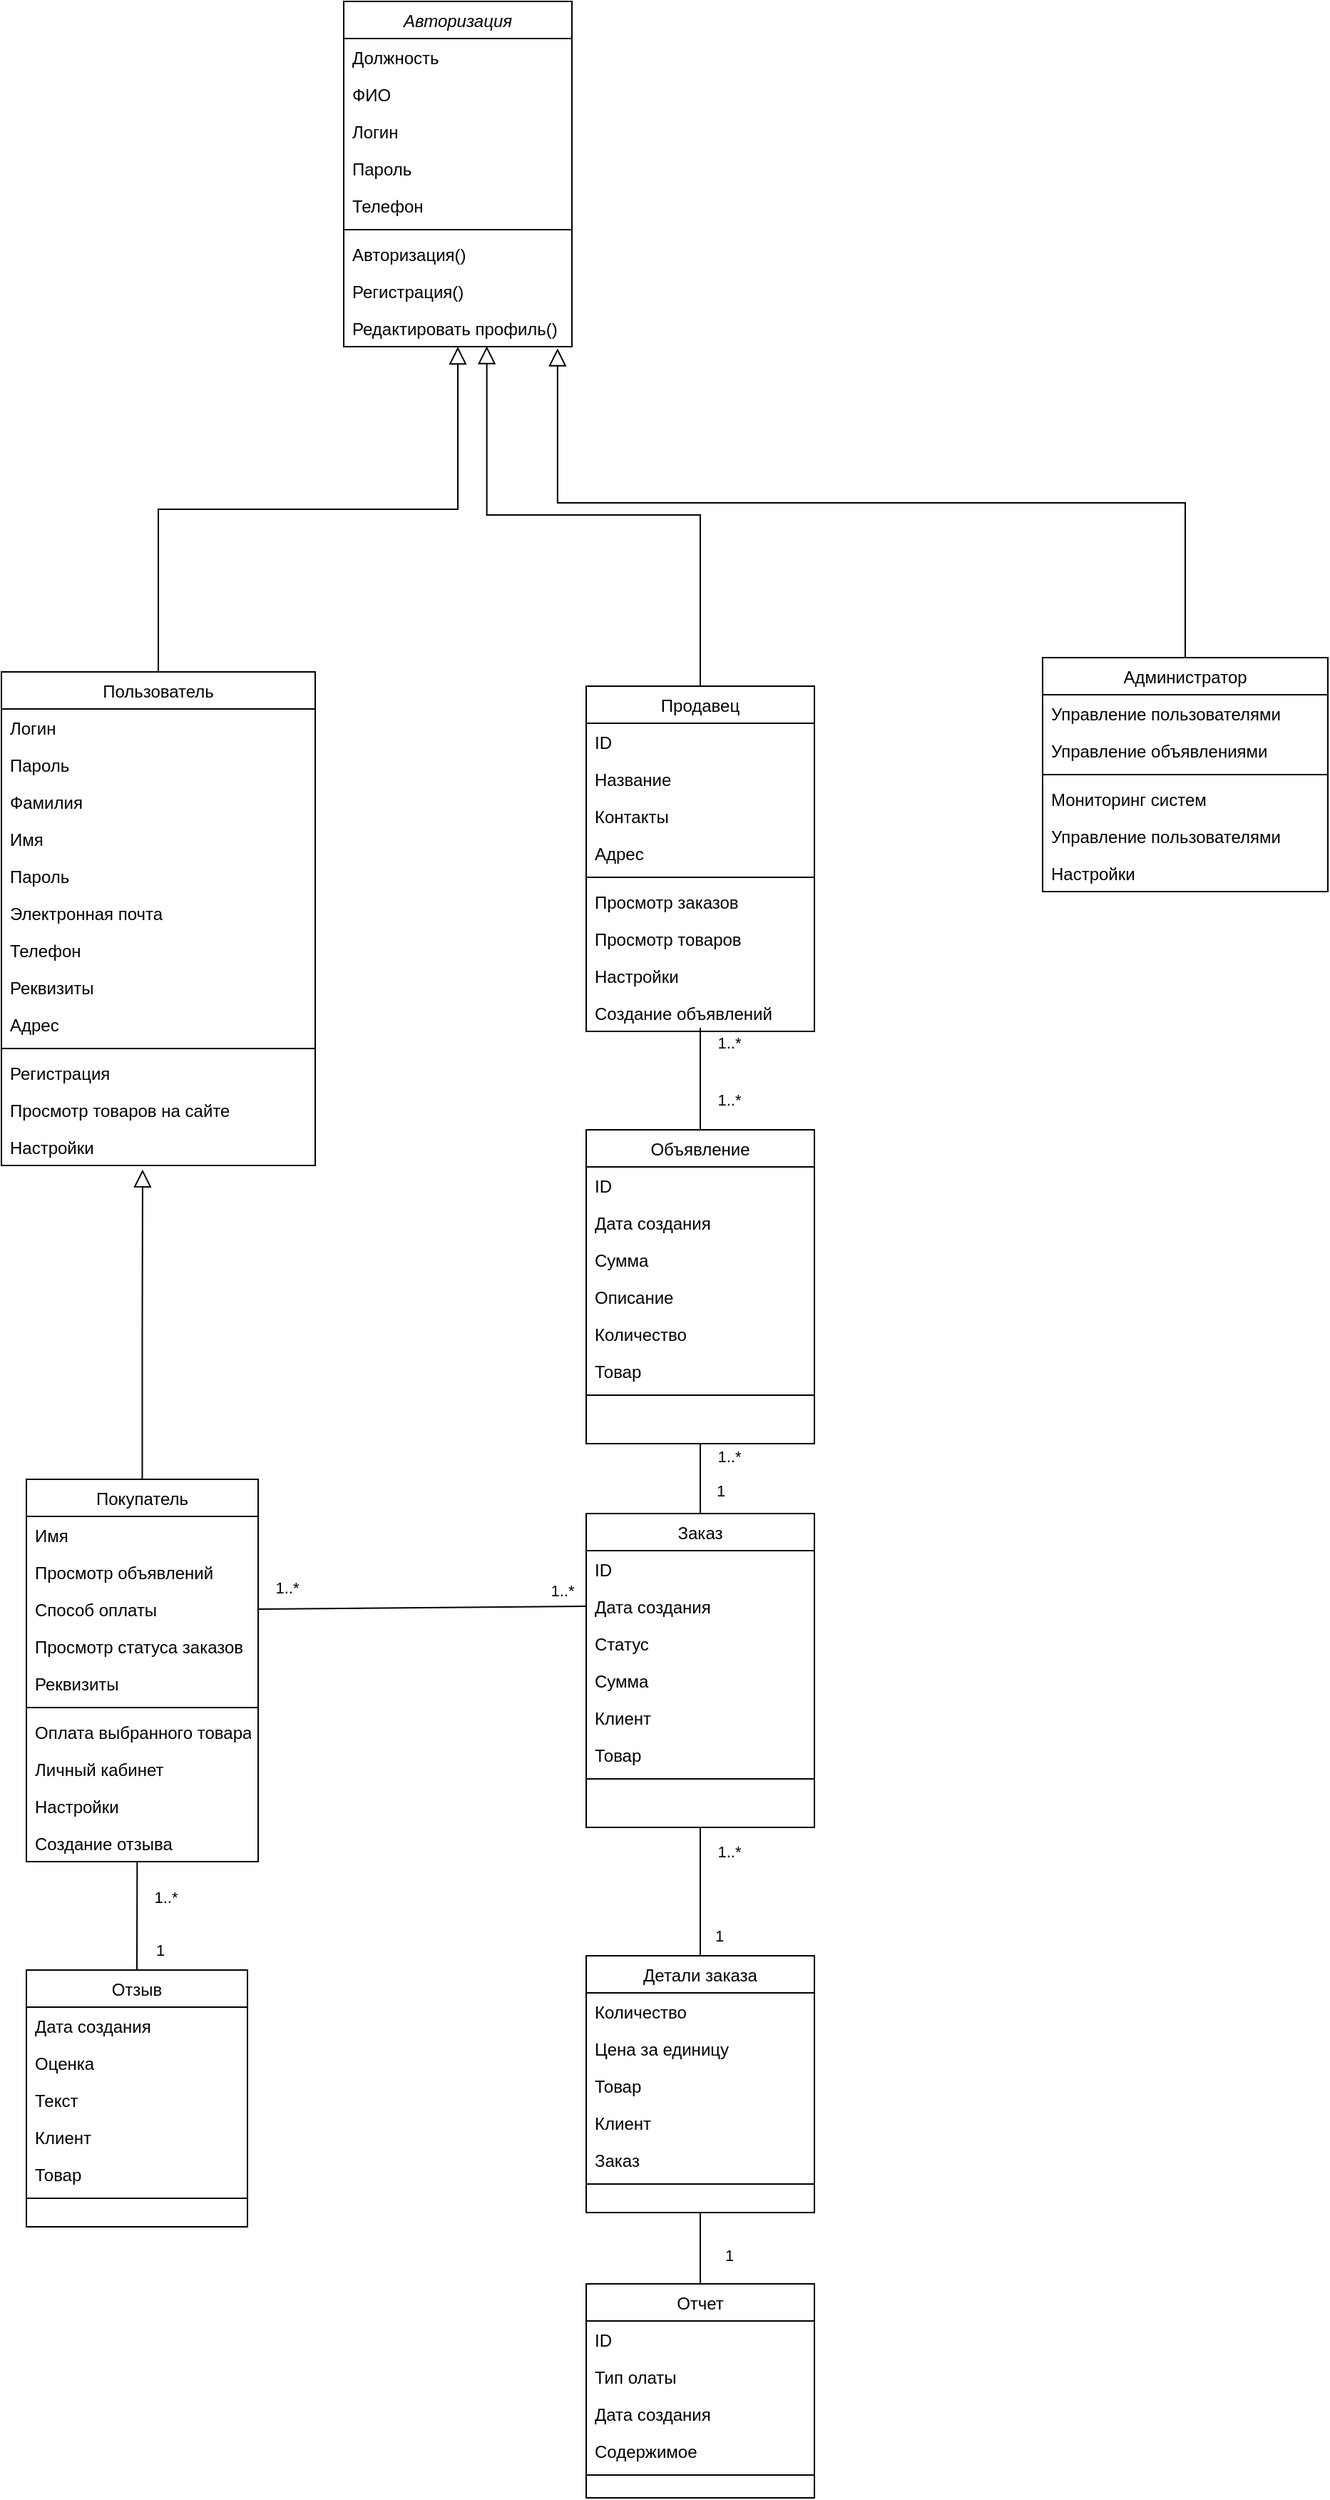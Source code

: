 <mxfile version="25.0.3">
  <diagram id="C5RBs43oDa-KdzZeNtuy" name="Page-1">
    <mxGraphModel dx="3105" dy="1745" grid="1" gridSize="10" guides="1" tooltips="1" connect="1" arrows="1" fold="1" page="1" pageScale="1" pageWidth="827" pageHeight="1169" math="0" shadow="0">
      <root>
        <mxCell id="WIyWlLk6GJQsqaUBKTNV-0" />
        <mxCell id="WIyWlLk6GJQsqaUBKTNV-1" parent="WIyWlLk6GJQsqaUBKTNV-0" />
        <mxCell id="zkfFHV4jXpPFQw0GAbJ--0" value="Авторизация" style="swimlane;fontStyle=2;align=center;verticalAlign=top;childLayout=stackLayout;horizontal=1;startSize=26;horizontalStack=0;resizeParent=1;resizeLast=0;collapsible=1;marginBottom=0;rounded=0;shadow=0;strokeWidth=1;" parent="WIyWlLk6GJQsqaUBKTNV-1" vertex="1">
          <mxGeometry x="390" y="20" width="160" height="242" as="geometry">
            <mxRectangle x="230" y="140" width="160" height="26" as="alternateBounds" />
          </mxGeometry>
        </mxCell>
        <mxCell id="zkfFHV4jXpPFQw0GAbJ--1" value="Должность" style="text;align=left;verticalAlign=top;spacingLeft=4;spacingRight=4;overflow=hidden;rotatable=0;points=[[0,0.5],[1,0.5]];portConstraint=eastwest;" parent="zkfFHV4jXpPFQw0GAbJ--0" vertex="1">
          <mxGeometry y="26" width="160" height="26" as="geometry" />
        </mxCell>
        <mxCell id="zkfFHV4jXpPFQw0GAbJ--2" value="ФИО" style="text;align=left;verticalAlign=top;spacingLeft=4;spacingRight=4;overflow=hidden;rotatable=0;points=[[0,0.5],[1,0.5]];portConstraint=eastwest;rounded=0;shadow=0;html=0;" parent="zkfFHV4jXpPFQw0GAbJ--0" vertex="1">
          <mxGeometry y="52" width="160" height="26" as="geometry" />
        </mxCell>
        <mxCell id="b_TDDJSHJgryeD6BM15F-1" value="Логин" style="text;align=left;verticalAlign=top;spacingLeft=4;spacingRight=4;overflow=hidden;rotatable=0;points=[[0,0.5],[1,0.5]];portConstraint=eastwest;rounded=0;shadow=0;html=0;" vertex="1" parent="zkfFHV4jXpPFQw0GAbJ--0">
          <mxGeometry y="78" width="160" height="26" as="geometry" />
        </mxCell>
        <mxCell id="zkfFHV4jXpPFQw0GAbJ--3" value="Пароль" style="text;align=left;verticalAlign=top;spacingLeft=4;spacingRight=4;overflow=hidden;rotatable=0;points=[[0,0.5],[1,0.5]];portConstraint=eastwest;rounded=0;shadow=0;html=0;" parent="zkfFHV4jXpPFQw0GAbJ--0" vertex="1">
          <mxGeometry y="104" width="160" height="26" as="geometry" />
        </mxCell>
        <mxCell id="b_TDDJSHJgryeD6BM15F-2" value="Телефон" style="text;align=left;verticalAlign=top;spacingLeft=4;spacingRight=4;overflow=hidden;rotatable=0;points=[[0,0.5],[1,0.5]];portConstraint=eastwest;rounded=0;shadow=0;html=0;" vertex="1" parent="zkfFHV4jXpPFQw0GAbJ--0">
          <mxGeometry y="130" width="160" height="26" as="geometry" />
        </mxCell>
        <mxCell id="zkfFHV4jXpPFQw0GAbJ--4" value="" style="line;html=1;strokeWidth=1;align=left;verticalAlign=middle;spacingTop=-1;spacingLeft=3;spacingRight=3;rotatable=0;labelPosition=right;points=[];portConstraint=eastwest;" parent="zkfFHV4jXpPFQw0GAbJ--0" vertex="1">
          <mxGeometry y="156" width="160" height="8" as="geometry" />
        </mxCell>
        <mxCell id="b_TDDJSHJgryeD6BM15F-4" value="Авторизация()" style="text;align=left;verticalAlign=top;spacingLeft=4;spacingRight=4;overflow=hidden;rotatable=0;points=[[0,0.5],[1,0.5]];portConstraint=eastwest;" vertex="1" parent="zkfFHV4jXpPFQw0GAbJ--0">
          <mxGeometry y="164" width="160" height="26" as="geometry" />
        </mxCell>
        <mxCell id="b_TDDJSHJgryeD6BM15F-3" value="Регистрация()" style="text;align=left;verticalAlign=top;spacingLeft=4;spacingRight=4;overflow=hidden;rotatable=0;points=[[0,0.5],[1,0.5]];portConstraint=eastwest;" vertex="1" parent="zkfFHV4jXpPFQw0GAbJ--0">
          <mxGeometry y="190" width="160" height="26" as="geometry" />
        </mxCell>
        <mxCell id="zkfFHV4jXpPFQw0GAbJ--5" value="Редактировать профиль()" style="text;align=left;verticalAlign=top;spacingLeft=4;spacingRight=4;overflow=hidden;rotatable=0;points=[[0,0.5],[1,0.5]];portConstraint=eastwest;" parent="zkfFHV4jXpPFQw0GAbJ--0" vertex="1">
          <mxGeometry y="216" width="160" height="26" as="geometry" />
        </mxCell>
        <mxCell id="zkfFHV4jXpPFQw0GAbJ--6" value="Пользователь" style="swimlane;fontStyle=0;align=center;verticalAlign=top;childLayout=stackLayout;horizontal=1;startSize=26;horizontalStack=0;resizeParent=1;resizeLast=0;collapsible=1;marginBottom=0;rounded=0;shadow=0;strokeWidth=1;" parent="WIyWlLk6GJQsqaUBKTNV-1" vertex="1">
          <mxGeometry x="150" y="490" width="220" height="346" as="geometry">
            <mxRectangle x="130" y="380" width="160" height="26" as="alternateBounds" />
          </mxGeometry>
        </mxCell>
        <mxCell id="zkfFHV4jXpPFQw0GAbJ--7" value="Логин" style="text;align=left;verticalAlign=top;spacingLeft=4;spacingRight=4;overflow=hidden;rotatable=0;points=[[0,0.5],[1,0.5]];portConstraint=eastwest;" parent="zkfFHV4jXpPFQw0GAbJ--6" vertex="1">
          <mxGeometry y="26" width="220" height="26" as="geometry" />
        </mxCell>
        <mxCell id="b_TDDJSHJgryeD6BM15F-12" value="Пароль" style="text;align=left;verticalAlign=top;spacingLeft=4;spacingRight=4;overflow=hidden;rotatable=0;points=[[0,0.5],[1,0.5]];portConstraint=eastwest;rounded=0;shadow=0;html=0;" vertex="1" parent="zkfFHV4jXpPFQw0GAbJ--6">
          <mxGeometry y="52" width="220" height="26" as="geometry" />
        </mxCell>
        <mxCell id="b_TDDJSHJgryeD6BM15F-11" value="Фамилия" style="text;align=left;verticalAlign=top;spacingLeft=4;spacingRight=4;overflow=hidden;rotatable=0;points=[[0,0.5],[1,0.5]];portConstraint=eastwest;rounded=0;shadow=0;html=0;" vertex="1" parent="zkfFHV4jXpPFQw0GAbJ--6">
          <mxGeometry y="78" width="220" height="26" as="geometry" />
        </mxCell>
        <mxCell id="b_TDDJSHJgryeD6BM15F-10" value="Имя" style="text;align=left;verticalAlign=top;spacingLeft=4;spacingRight=4;overflow=hidden;rotatable=0;points=[[0,0.5],[1,0.5]];portConstraint=eastwest;rounded=0;shadow=0;html=0;" vertex="1" parent="zkfFHV4jXpPFQw0GAbJ--6">
          <mxGeometry y="104" width="220" height="26" as="geometry" />
        </mxCell>
        <mxCell id="zkfFHV4jXpPFQw0GAbJ--8" value="Пароль" style="text;align=left;verticalAlign=top;spacingLeft=4;spacingRight=4;overflow=hidden;rotatable=0;points=[[0,0.5],[1,0.5]];portConstraint=eastwest;rounded=0;shadow=0;html=0;" parent="zkfFHV4jXpPFQw0GAbJ--6" vertex="1">
          <mxGeometry y="130" width="220" height="26" as="geometry" />
        </mxCell>
        <mxCell id="b_TDDJSHJgryeD6BM15F-16" value="Электронная почта" style="text;align=left;verticalAlign=top;spacingLeft=4;spacingRight=4;overflow=hidden;rotatable=0;points=[[0,0.5],[1,0.5]];portConstraint=eastwest;rounded=0;shadow=0;html=0;" vertex="1" parent="zkfFHV4jXpPFQw0GAbJ--6">
          <mxGeometry y="156" width="220" height="26" as="geometry" />
        </mxCell>
        <mxCell id="b_TDDJSHJgryeD6BM15F-14" value="Телефон" style="text;align=left;verticalAlign=top;spacingLeft=4;spacingRight=4;overflow=hidden;rotatable=0;points=[[0,0.5],[1,0.5]];portConstraint=eastwest;rounded=0;shadow=0;html=0;" vertex="1" parent="zkfFHV4jXpPFQw0GAbJ--6">
          <mxGeometry y="182" width="220" height="26" as="geometry" />
        </mxCell>
        <mxCell id="b_TDDJSHJgryeD6BM15F-13" value="Реквизиты" style="text;align=left;verticalAlign=top;spacingLeft=4;spacingRight=4;overflow=hidden;rotatable=0;points=[[0,0.5],[1,0.5]];portConstraint=eastwest;rounded=0;shadow=0;html=0;" vertex="1" parent="zkfFHV4jXpPFQw0GAbJ--6">
          <mxGeometry y="208" width="220" height="26" as="geometry" />
        </mxCell>
        <mxCell id="b_TDDJSHJgryeD6BM15F-15" value="Адрес" style="text;align=left;verticalAlign=top;spacingLeft=4;spacingRight=4;overflow=hidden;rotatable=0;points=[[0,0.5],[1,0.5]];portConstraint=eastwest;rounded=0;shadow=0;html=0;" vertex="1" parent="zkfFHV4jXpPFQw0GAbJ--6">
          <mxGeometry y="234" width="220" height="26" as="geometry" />
        </mxCell>
        <mxCell id="zkfFHV4jXpPFQw0GAbJ--9" value="" style="line;html=1;strokeWidth=1;align=left;verticalAlign=middle;spacingTop=-1;spacingLeft=3;spacingRight=3;rotatable=0;labelPosition=right;points=[];portConstraint=eastwest;" parent="zkfFHV4jXpPFQw0GAbJ--6" vertex="1">
          <mxGeometry y="260" width="220" height="8" as="geometry" />
        </mxCell>
        <mxCell id="zkfFHV4jXpPFQw0GAbJ--11" value="Регистрация" style="text;align=left;verticalAlign=top;spacingLeft=4;spacingRight=4;overflow=hidden;rotatable=0;points=[[0,0.5],[1,0.5]];portConstraint=eastwest;" parent="zkfFHV4jXpPFQw0GAbJ--6" vertex="1">
          <mxGeometry y="268" width="220" height="26" as="geometry" />
        </mxCell>
        <mxCell id="b_TDDJSHJgryeD6BM15F-17" value="Просмотр товаров на сайте" style="text;align=left;verticalAlign=top;spacingLeft=4;spacingRight=4;overflow=hidden;rotatable=0;points=[[0,0.5],[1,0.5]];portConstraint=eastwest;" vertex="1" parent="zkfFHV4jXpPFQw0GAbJ--6">
          <mxGeometry y="294" width="220" height="26" as="geometry" />
        </mxCell>
        <mxCell id="b_TDDJSHJgryeD6BM15F-18" value="Настройки" style="text;align=left;verticalAlign=top;spacingLeft=4;spacingRight=4;overflow=hidden;rotatable=0;points=[[0,0.5],[1,0.5]];portConstraint=eastwest;" vertex="1" parent="zkfFHV4jXpPFQw0GAbJ--6">
          <mxGeometry y="320" width="220" height="26" as="geometry" />
        </mxCell>
        <mxCell id="zkfFHV4jXpPFQw0GAbJ--12" value="" style="endArrow=block;endSize=10;endFill=0;shadow=0;strokeWidth=1;rounded=0;curved=0;edgeStyle=elbowEdgeStyle;elbow=vertical;" parent="WIyWlLk6GJQsqaUBKTNV-1" source="zkfFHV4jXpPFQw0GAbJ--6" target="zkfFHV4jXpPFQw0GAbJ--0" edge="1">
          <mxGeometry width="160" relative="1" as="geometry">
            <mxPoint x="200" y="203" as="sourcePoint" />
            <mxPoint x="200" y="203" as="targetPoint" />
          </mxGeometry>
        </mxCell>
        <mxCell id="zkfFHV4jXpPFQw0GAbJ--13" value="Администратор" style="swimlane;fontStyle=0;align=center;verticalAlign=top;childLayout=stackLayout;horizontal=1;startSize=26;horizontalStack=0;resizeParent=1;resizeLast=0;collapsible=1;marginBottom=0;rounded=0;shadow=0;strokeWidth=1;" parent="WIyWlLk6GJQsqaUBKTNV-1" vertex="1">
          <mxGeometry x="880" y="480" width="200" height="164" as="geometry">
            <mxRectangle x="340" y="380" width="170" height="26" as="alternateBounds" />
          </mxGeometry>
        </mxCell>
        <mxCell id="zkfFHV4jXpPFQw0GAbJ--14" value="Управление пользователями" style="text;align=left;verticalAlign=top;spacingLeft=4;spacingRight=4;overflow=hidden;rotatable=0;points=[[0,0.5],[1,0.5]];portConstraint=eastwest;" parent="zkfFHV4jXpPFQw0GAbJ--13" vertex="1">
          <mxGeometry y="26" width="200" height="26" as="geometry" />
        </mxCell>
        <mxCell id="b_TDDJSHJgryeD6BM15F-6" value="Управление объявлениями" style="text;align=left;verticalAlign=top;spacingLeft=4;spacingRight=4;overflow=hidden;rotatable=0;points=[[0,0.5],[1,0.5]];portConstraint=eastwest;" vertex="1" parent="zkfFHV4jXpPFQw0GAbJ--13">
          <mxGeometry y="52" width="200" height="26" as="geometry" />
        </mxCell>
        <mxCell id="zkfFHV4jXpPFQw0GAbJ--15" value="" style="line;html=1;strokeWidth=1;align=left;verticalAlign=middle;spacingTop=-1;spacingLeft=3;spacingRight=3;rotatable=0;labelPosition=right;points=[];portConstraint=eastwest;" parent="zkfFHV4jXpPFQw0GAbJ--13" vertex="1">
          <mxGeometry y="78" width="200" height="8" as="geometry" />
        </mxCell>
        <mxCell id="b_TDDJSHJgryeD6BM15F-7" value="Мониторинг систем" style="text;align=left;verticalAlign=top;spacingLeft=4;spacingRight=4;overflow=hidden;rotatable=0;points=[[0,0.5],[1,0.5]];portConstraint=eastwest;" vertex="1" parent="zkfFHV4jXpPFQw0GAbJ--13">
          <mxGeometry y="86" width="200" height="26" as="geometry" />
        </mxCell>
        <mxCell id="b_TDDJSHJgryeD6BM15F-8" value="Управление пользователями" style="text;align=left;verticalAlign=top;spacingLeft=4;spacingRight=4;overflow=hidden;rotatable=0;points=[[0,0.5],[1,0.5]];portConstraint=eastwest;" vertex="1" parent="zkfFHV4jXpPFQw0GAbJ--13">
          <mxGeometry y="112" width="200" height="26" as="geometry" />
        </mxCell>
        <mxCell id="b_TDDJSHJgryeD6BM15F-9" value="Настройки" style="text;align=left;verticalAlign=top;spacingLeft=4;spacingRight=4;overflow=hidden;rotatable=0;points=[[0,0.5],[1,0.5]];portConstraint=eastwest;" vertex="1" parent="zkfFHV4jXpPFQw0GAbJ--13">
          <mxGeometry y="138" width="200" height="26" as="geometry" />
        </mxCell>
        <mxCell id="zkfFHV4jXpPFQw0GAbJ--16" value="" style="endArrow=block;endSize=10;endFill=0;shadow=0;strokeWidth=1;rounded=0;curved=0;edgeStyle=elbowEdgeStyle;elbow=vertical;entryX=0.937;entryY=1.046;entryDx=0;entryDy=0;entryPerimeter=0;" parent="WIyWlLk6GJQsqaUBKTNV-1" source="zkfFHV4jXpPFQw0GAbJ--13" target="zkfFHV4jXpPFQw0GAbJ--5" edge="1">
          <mxGeometry width="160" relative="1" as="geometry">
            <mxPoint x="210" y="373" as="sourcePoint" />
            <mxPoint x="310" y="271" as="targetPoint" />
          </mxGeometry>
        </mxCell>
        <mxCell id="zkfFHV4jXpPFQw0GAbJ--17" value="Продавец" style="swimlane;fontStyle=0;align=center;verticalAlign=top;childLayout=stackLayout;horizontal=1;startSize=26;horizontalStack=0;resizeParent=1;resizeLast=0;collapsible=1;marginBottom=0;rounded=0;shadow=0;strokeWidth=1;" parent="WIyWlLk6GJQsqaUBKTNV-1" vertex="1">
          <mxGeometry x="560" y="500" width="160" height="242" as="geometry">
            <mxRectangle x="550" y="140" width="160" height="26" as="alternateBounds" />
          </mxGeometry>
        </mxCell>
        <mxCell id="zkfFHV4jXpPFQw0GAbJ--18" value="ID" style="text;align=left;verticalAlign=top;spacingLeft=4;spacingRight=4;overflow=hidden;rotatable=0;points=[[0,0.5],[1,0.5]];portConstraint=eastwest;" parent="zkfFHV4jXpPFQw0GAbJ--17" vertex="1">
          <mxGeometry y="26" width="160" height="26" as="geometry" />
        </mxCell>
        <mxCell id="b_TDDJSHJgryeD6BM15F-114" value="Название" style="text;align=left;verticalAlign=top;spacingLeft=4;spacingRight=4;overflow=hidden;rotatable=0;points=[[0,0.5],[1,0.5]];portConstraint=eastwest;rounded=0;shadow=0;html=0;" vertex="1" parent="zkfFHV4jXpPFQw0GAbJ--17">
          <mxGeometry y="52" width="160" height="26" as="geometry" />
        </mxCell>
        <mxCell id="zkfFHV4jXpPFQw0GAbJ--19" value="Контакты " style="text;align=left;verticalAlign=top;spacingLeft=4;spacingRight=4;overflow=hidden;rotatable=0;points=[[0,0.5],[1,0.5]];portConstraint=eastwest;rounded=0;shadow=0;html=0;" parent="zkfFHV4jXpPFQw0GAbJ--17" vertex="1">
          <mxGeometry y="78" width="160" height="26" as="geometry" />
        </mxCell>
        <mxCell id="zkfFHV4jXpPFQw0GAbJ--20" value="Адрес" style="text;align=left;verticalAlign=top;spacingLeft=4;spacingRight=4;overflow=hidden;rotatable=0;points=[[0,0.5],[1,0.5]];portConstraint=eastwest;rounded=0;shadow=0;html=0;" parent="zkfFHV4jXpPFQw0GAbJ--17" vertex="1">
          <mxGeometry y="104" width="160" height="26" as="geometry" />
        </mxCell>
        <mxCell id="zkfFHV4jXpPFQw0GAbJ--23" value="" style="line;html=1;strokeWidth=1;align=left;verticalAlign=middle;spacingTop=-1;spacingLeft=3;spacingRight=3;rotatable=0;labelPosition=right;points=[];portConstraint=eastwest;" parent="zkfFHV4jXpPFQw0GAbJ--17" vertex="1">
          <mxGeometry y="130" width="160" height="8" as="geometry" />
        </mxCell>
        <mxCell id="zkfFHV4jXpPFQw0GAbJ--24" value="Просмотр заказов" style="text;align=left;verticalAlign=top;spacingLeft=4;spacingRight=4;overflow=hidden;rotatable=0;points=[[0,0.5],[1,0.5]];portConstraint=eastwest;" parent="zkfFHV4jXpPFQw0GAbJ--17" vertex="1">
          <mxGeometry y="138" width="160" height="26" as="geometry" />
        </mxCell>
        <mxCell id="b_TDDJSHJgryeD6BM15F-90" value="Просмотр товаров" style="text;align=left;verticalAlign=top;spacingLeft=4;spacingRight=4;overflow=hidden;rotatable=0;points=[[0,0.5],[1,0.5]];portConstraint=eastwest;" vertex="1" parent="zkfFHV4jXpPFQw0GAbJ--17">
          <mxGeometry y="164" width="160" height="26" as="geometry" />
        </mxCell>
        <mxCell id="b_TDDJSHJgryeD6BM15F-118" value="Настройки" style="text;align=left;verticalAlign=top;spacingLeft=4;spacingRight=4;overflow=hidden;rotatable=0;points=[[0,0.5],[1,0.5]];portConstraint=eastwest;" vertex="1" parent="zkfFHV4jXpPFQw0GAbJ--17">
          <mxGeometry y="190" width="160" height="26" as="geometry" />
        </mxCell>
        <mxCell id="zkfFHV4jXpPFQw0GAbJ--25" value="Создание объявлений" style="text;align=left;verticalAlign=top;spacingLeft=4;spacingRight=4;overflow=hidden;rotatable=0;points=[[0,0.5],[1,0.5]];portConstraint=eastwest;" parent="zkfFHV4jXpPFQw0GAbJ--17" vertex="1">
          <mxGeometry y="216" width="160" height="26" as="geometry" />
        </mxCell>
        <mxCell id="b_TDDJSHJgryeD6BM15F-36" value="" style="endArrow=block;endSize=10;endFill=0;shadow=0;strokeWidth=1;rounded=0;curved=0;edgeStyle=elbowEdgeStyle;elbow=vertical;exitX=0.5;exitY=0;exitDx=0;exitDy=0;entryX=0.627;entryY=0.989;entryDx=0;entryDy=0;entryPerimeter=0;" edge="1" parent="WIyWlLk6GJQsqaUBKTNV-1" source="zkfFHV4jXpPFQw0GAbJ--17" target="zkfFHV4jXpPFQw0GAbJ--5">
          <mxGeometry width="160" relative="1" as="geometry">
            <mxPoint x="990" y="490" as="sourcePoint" />
            <mxPoint x="480" y="272" as="targetPoint" />
            <Array as="points">
              <mxPoint x="570" y="380" />
            </Array>
          </mxGeometry>
        </mxCell>
        <mxCell id="b_TDDJSHJgryeD6BM15F-38" value="Покупатель" style="swimlane;fontStyle=0;align=center;verticalAlign=top;childLayout=stackLayout;horizontal=1;startSize=26;horizontalStack=0;resizeParent=1;resizeLast=0;collapsible=1;marginBottom=0;rounded=0;shadow=0;strokeWidth=1;" vertex="1" parent="WIyWlLk6GJQsqaUBKTNV-1">
          <mxGeometry x="167.5" y="1056" width="162.5" height="268" as="geometry">
            <mxRectangle x="130" y="380" width="160" height="26" as="alternateBounds" />
          </mxGeometry>
        </mxCell>
        <mxCell id="b_TDDJSHJgryeD6BM15F-42" value="Имя" style="text;align=left;verticalAlign=top;spacingLeft=4;spacingRight=4;overflow=hidden;rotatable=0;points=[[0,0.5],[1,0.5]];portConstraint=eastwest;rounded=0;shadow=0;html=0;" vertex="1" parent="b_TDDJSHJgryeD6BM15F-38">
          <mxGeometry y="26" width="162.5" height="26" as="geometry" />
        </mxCell>
        <mxCell id="b_TDDJSHJgryeD6BM15F-39" value="Просмотр объявлений" style="text;align=left;verticalAlign=top;spacingLeft=4;spacingRight=4;overflow=hidden;rotatable=0;points=[[0,0.5],[1,0.5]];portConstraint=eastwest;" vertex="1" parent="b_TDDJSHJgryeD6BM15F-38">
          <mxGeometry y="52" width="162.5" height="26" as="geometry" />
        </mxCell>
        <mxCell id="b_TDDJSHJgryeD6BM15F-40" value="Способ оплаты" style="text;align=left;verticalAlign=top;spacingLeft=4;spacingRight=4;overflow=hidden;rotatable=0;points=[[0,0.5],[1,0.5]];portConstraint=eastwest;rounded=0;shadow=0;html=0;" vertex="1" parent="b_TDDJSHJgryeD6BM15F-38">
          <mxGeometry y="78" width="162.5" height="26" as="geometry" />
        </mxCell>
        <mxCell id="b_TDDJSHJgryeD6BM15F-41" value="Просмотр статуса заказов" style="text;align=left;verticalAlign=top;spacingLeft=4;spacingRight=4;overflow=hidden;rotatable=0;points=[[0,0.5],[1,0.5]];portConstraint=eastwest;rounded=0;shadow=0;html=0;" vertex="1" parent="b_TDDJSHJgryeD6BM15F-38">
          <mxGeometry y="104" width="162.5" height="26" as="geometry" />
        </mxCell>
        <mxCell id="b_TDDJSHJgryeD6BM15F-46" value="Реквизиты" style="text;align=left;verticalAlign=top;spacingLeft=4;spacingRight=4;overflow=hidden;rotatable=0;points=[[0,0.5],[1,0.5]];portConstraint=eastwest;rounded=0;shadow=0;html=0;" vertex="1" parent="b_TDDJSHJgryeD6BM15F-38">
          <mxGeometry y="130" width="162.5" height="26" as="geometry" />
        </mxCell>
        <mxCell id="b_TDDJSHJgryeD6BM15F-48" value="" style="line;html=1;strokeWidth=1;align=left;verticalAlign=middle;spacingTop=-1;spacingLeft=3;spacingRight=3;rotatable=0;labelPosition=right;points=[];portConstraint=eastwest;" vertex="1" parent="b_TDDJSHJgryeD6BM15F-38">
          <mxGeometry y="156" width="162.5" height="8" as="geometry" />
        </mxCell>
        <mxCell id="b_TDDJSHJgryeD6BM15F-49" value="Оплата выбранного товара" style="text;align=left;verticalAlign=top;spacingLeft=4;spacingRight=4;overflow=hidden;rotatable=0;points=[[0,0.5],[1,0.5]];portConstraint=eastwest;" vertex="1" parent="b_TDDJSHJgryeD6BM15F-38">
          <mxGeometry y="164" width="162.5" height="26" as="geometry" />
        </mxCell>
        <mxCell id="b_TDDJSHJgryeD6BM15F-50" value="Личный кабинет" style="text;align=left;verticalAlign=top;spacingLeft=4;spacingRight=4;overflow=hidden;rotatable=0;points=[[0,0.5],[1,0.5]];portConstraint=eastwest;" vertex="1" parent="b_TDDJSHJgryeD6BM15F-38">
          <mxGeometry y="190" width="162.5" height="26" as="geometry" />
        </mxCell>
        <mxCell id="b_TDDJSHJgryeD6BM15F-94" value="Настройки" style="text;align=left;verticalAlign=top;spacingLeft=4;spacingRight=4;overflow=hidden;rotatable=0;points=[[0,0.5],[1,0.5]];portConstraint=eastwest;" vertex="1" parent="b_TDDJSHJgryeD6BM15F-38">
          <mxGeometry y="216" width="162.5" height="26" as="geometry" />
        </mxCell>
        <mxCell id="b_TDDJSHJgryeD6BM15F-51" value="Создание отзыва" style="text;align=left;verticalAlign=top;spacingLeft=4;spacingRight=4;overflow=hidden;rotatable=0;points=[[0,0.5],[1,0.5]];portConstraint=eastwest;" vertex="1" parent="b_TDDJSHJgryeD6BM15F-38">
          <mxGeometry y="242" width="162.5" height="26" as="geometry" />
        </mxCell>
        <mxCell id="b_TDDJSHJgryeD6BM15F-53" value="" style="endArrow=block;endSize=10;endFill=0;shadow=0;strokeWidth=1;rounded=0;curved=0;edgeStyle=elbowEdgeStyle;elbow=vertical;exitX=0.5;exitY=0;exitDx=0;exitDy=0;entryX=0.45;entryY=1.108;entryDx=0;entryDy=0;entryPerimeter=0;" edge="1" parent="WIyWlLk6GJQsqaUBKTNV-1" source="b_TDDJSHJgryeD6BM15F-38" target="b_TDDJSHJgryeD6BM15F-18">
          <mxGeometry width="160" relative="1" as="geometry">
            <mxPoint x="827" y="1358" as="sourcePoint" />
            <mxPoint x="827" y="1120" as="targetPoint" />
            <Array as="points">
              <mxPoint x="227" y="950" />
            </Array>
          </mxGeometry>
        </mxCell>
        <mxCell id="b_TDDJSHJgryeD6BM15F-54" value="Заказ" style="swimlane;fontStyle=0;align=center;verticalAlign=top;childLayout=stackLayout;horizontal=1;startSize=26;horizontalStack=0;resizeParent=1;resizeLast=0;collapsible=1;marginBottom=0;rounded=0;shadow=0;strokeWidth=1;" vertex="1" parent="WIyWlLk6GJQsqaUBKTNV-1">
          <mxGeometry x="560" y="1080" width="160" height="220" as="geometry">
            <mxRectangle x="130" y="380" width="160" height="26" as="alternateBounds" />
          </mxGeometry>
        </mxCell>
        <mxCell id="b_TDDJSHJgryeD6BM15F-55" value="ID" style="text;align=left;verticalAlign=top;spacingLeft=4;spacingRight=4;overflow=hidden;rotatable=0;points=[[0,0.5],[1,0.5]];portConstraint=eastwest;" vertex="1" parent="b_TDDJSHJgryeD6BM15F-54">
          <mxGeometry y="26" width="160" height="26" as="geometry" />
        </mxCell>
        <mxCell id="b_TDDJSHJgryeD6BM15F-56" value="Дата создания" style="text;align=left;verticalAlign=top;spacingLeft=4;spacingRight=4;overflow=hidden;rotatable=0;points=[[0,0.5],[1,0.5]];portConstraint=eastwest;rounded=0;shadow=0;html=0;" vertex="1" parent="b_TDDJSHJgryeD6BM15F-54">
          <mxGeometry y="52" width="160" height="26" as="geometry" />
        </mxCell>
        <mxCell id="b_TDDJSHJgryeD6BM15F-57" value="Статус" style="text;align=left;verticalAlign=top;spacingLeft=4;spacingRight=4;overflow=hidden;rotatable=0;points=[[0,0.5],[1,0.5]];portConstraint=eastwest;rounded=0;shadow=0;html=0;" vertex="1" parent="b_TDDJSHJgryeD6BM15F-54">
          <mxGeometry y="78" width="160" height="26" as="geometry" />
        </mxCell>
        <mxCell id="b_TDDJSHJgryeD6BM15F-58" value="Сумма" style="text;align=left;verticalAlign=top;spacingLeft=4;spacingRight=4;overflow=hidden;rotatable=0;points=[[0,0.5],[1,0.5]];portConstraint=eastwest;rounded=0;shadow=0;html=0;" vertex="1" parent="b_TDDJSHJgryeD6BM15F-54">
          <mxGeometry y="104" width="160" height="26" as="geometry" />
        </mxCell>
        <mxCell id="b_TDDJSHJgryeD6BM15F-64" value="Клиент" style="text;align=left;verticalAlign=top;spacingLeft=4;spacingRight=4;overflow=hidden;rotatable=0;points=[[0,0.5],[1,0.5]];portConstraint=eastwest;rounded=0;shadow=0;html=0;" vertex="1" parent="b_TDDJSHJgryeD6BM15F-54">
          <mxGeometry y="130" width="160" height="26" as="geometry" />
        </mxCell>
        <mxCell id="b_TDDJSHJgryeD6BM15F-59" value="Товар" style="text;align=left;verticalAlign=top;spacingLeft=4;spacingRight=4;overflow=hidden;rotatable=0;points=[[0,0.5],[1,0.5]];portConstraint=eastwest;rounded=0;shadow=0;html=0;" vertex="1" parent="b_TDDJSHJgryeD6BM15F-54">
          <mxGeometry y="156" width="160" height="26" as="geometry" />
        </mxCell>
        <mxCell id="b_TDDJSHJgryeD6BM15F-60" value="" style="line;html=1;strokeWidth=1;align=left;verticalAlign=middle;spacingTop=-1;spacingLeft=3;spacingRight=3;rotatable=0;labelPosition=right;points=[];portConstraint=eastwest;" vertex="1" parent="b_TDDJSHJgryeD6BM15F-54">
          <mxGeometry y="182" width="160" height="8" as="geometry" />
        </mxCell>
        <mxCell id="b_TDDJSHJgryeD6BM15F-65" value="Объявление" style="swimlane;fontStyle=0;align=center;verticalAlign=top;childLayout=stackLayout;horizontal=1;startSize=26;horizontalStack=0;resizeParent=1;resizeLast=0;collapsible=1;marginBottom=0;rounded=0;shadow=0;strokeWidth=1;" vertex="1" parent="WIyWlLk6GJQsqaUBKTNV-1">
          <mxGeometry x="560" y="811" width="160" height="220" as="geometry">
            <mxRectangle x="130" y="380" width="160" height="26" as="alternateBounds" />
          </mxGeometry>
        </mxCell>
        <mxCell id="b_TDDJSHJgryeD6BM15F-66" value="ID" style="text;align=left;verticalAlign=top;spacingLeft=4;spacingRight=4;overflow=hidden;rotatable=0;points=[[0,0.5],[1,0.5]];portConstraint=eastwest;" vertex="1" parent="b_TDDJSHJgryeD6BM15F-65">
          <mxGeometry y="26" width="160" height="26" as="geometry" />
        </mxCell>
        <mxCell id="b_TDDJSHJgryeD6BM15F-67" value="Дата создания" style="text;align=left;verticalAlign=top;spacingLeft=4;spacingRight=4;overflow=hidden;rotatable=0;points=[[0,0.5],[1,0.5]];portConstraint=eastwest;rounded=0;shadow=0;html=0;" vertex="1" parent="b_TDDJSHJgryeD6BM15F-65">
          <mxGeometry y="52" width="160" height="26" as="geometry" />
        </mxCell>
        <mxCell id="b_TDDJSHJgryeD6BM15F-69" value="Сумма" style="text;align=left;verticalAlign=top;spacingLeft=4;spacingRight=4;overflow=hidden;rotatable=0;points=[[0,0.5],[1,0.5]];portConstraint=eastwest;rounded=0;shadow=0;html=0;" vertex="1" parent="b_TDDJSHJgryeD6BM15F-65">
          <mxGeometry y="78" width="160" height="26" as="geometry" />
        </mxCell>
        <mxCell id="b_TDDJSHJgryeD6BM15F-70" value="Описание" style="text;align=left;verticalAlign=top;spacingLeft=4;spacingRight=4;overflow=hidden;rotatable=0;points=[[0,0.5],[1,0.5]];portConstraint=eastwest;rounded=0;shadow=0;html=0;" vertex="1" parent="b_TDDJSHJgryeD6BM15F-65">
          <mxGeometry y="104" width="160" height="26" as="geometry" />
        </mxCell>
        <mxCell id="b_TDDJSHJgryeD6BM15F-89" value="Количество" style="text;align=left;verticalAlign=top;spacingLeft=4;spacingRight=4;overflow=hidden;rotatable=0;points=[[0,0.5],[1,0.5]];portConstraint=eastwest;rounded=0;shadow=0;html=0;" vertex="1" parent="b_TDDJSHJgryeD6BM15F-65">
          <mxGeometry y="130" width="160" height="26" as="geometry" />
        </mxCell>
        <mxCell id="b_TDDJSHJgryeD6BM15F-71" value="Товар" style="text;align=left;verticalAlign=top;spacingLeft=4;spacingRight=4;overflow=hidden;rotatable=0;points=[[0,0.5],[1,0.5]];portConstraint=eastwest;rounded=0;shadow=0;html=0;" vertex="1" parent="b_TDDJSHJgryeD6BM15F-65">
          <mxGeometry y="156" width="160" height="26" as="geometry" />
        </mxCell>
        <mxCell id="b_TDDJSHJgryeD6BM15F-72" value="" style="line;html=1;strokeWidth=1;align=left;verticalAlign=middle;spacingTop=-1;spacingLeft=3;spacingRight=3;rotatable=0;labelPosition=right;points=[];portConstraint=eastwest;" vertex="1" parent="b_TDDJSHJgryeD6BM15F-65">
          <mxGeometry y="182" width="160" height="8" as="geometry" />
        </mxCell>
        <mxCell id="b_TDDJSHJgryeD6BM15F-73" value="Детали заказа" style="swimlane;fontStyle=0;align=center;verticalAlign=top;childLayout=stackLayout;horizontal=1;startSize=26;horizontalStack=0;resizeParent=1;resizeLast=0;collapsible=1;marginBottom=0;rounded=0;shadow=0;strokeWidth=1;" vertex="1" parent="WIyWlLk6GJQsqaUBKTNV-1">
          <mxGeometry x="560" y="1390" width="160" height="180" as="geometry">
            <mxRectangle x="130" y="380" width="160" height="26" as="alternateBounds" />
          </mxGeometry>
        </mxCell>
        <mxCell id="b_TDDJSHJgryeD6BM15F-74" value="Количество" style="text;align=left;verticalAlign=top;spacingLeft=4;spacingRight=4;overflow=hidden;rotatable=0;points=[[0,0.5],[1,0.5]];portConstraint=eastwest;" vertex="1" parent="b_TDDJSHJgryeD6BM15F-73">
          <mxGeometry y="26" width="160" height="26" as="geometry" />
        </mxCell>
        <mxCell id="b_TDDJSHJgryeD6BM15F-75" value="Цена за единицу" style="text;align=left;verticalAlign=top;spacingLeft=4;spacingRight=4;overflow=hidden;rotatable=0;points=[[0,0.5],[1,0.5]];portConstraint=eastwest;rounded=0;shadow=0;html=0;" vertex="1" parent="b_TDDJSHJgryeD6BM15F-73">
          <mxGeometry y="52" width="160" height="26" as="geometry" />
        </mxCell>
        <mxCell id="b_TDDJSHJgryeD6BM15F-76" value="Товар" style="text;align=left;verticalAlign=top;spacingLeft=4;spacingRight=4;overflow=hidden;rotatable=0;points=[[0,0.5],[1,0.5]];portConstraint=eastwest;rounded=0;shadow=0;html=0;" vertex="1" parent="b_TDDJSHJgryeD6BM15F-73">
          <mxGeometry y="78" width="160" height="26" as="geometry" />
        </mxCell>
        <mxCell id="b_TDDJSHJgryeD6BM15F-78" value="Клиент" style="text;align=left;verticalAlign=top;spacingLeft=4;spacingRight=4;overflow=hidden;rotatable=0;points=[[0,0.5],[1,0.5]];portConstraint=eastwest;rounded=0;shadow=0;html=0;" vertex="1" parent="b_TDDJSHJgryeD6BM15F-73">
          <mxGeometry y="104" width="160" height="26" as="geometry" />
        </mxCell>
        <mxCell id="b_TDDJSHJgryeD6BM15F-79" value="Заказ" style="text;align=left;verticalAlign=top;spacingLeft=4;spacingRight=4;overflow=hidden;rotatable=0;points=[[0,0.5],[1,0.5]];portConstraint=eastwest;rounded=0;shadow=0;html=0;" vertex="1" parent="b_TDDJSHJgryeD6BM15F-73">
          <mxGeometry y="130" width="160" height="26" as="geometry" />
        </mxCell>
        <mxCell id="b_TDDJSHJgryeD6BM15F-80" value="" style="line;html=1;strokeWidth=1;align=left;verticalAlign=middle;spacingTop=-1;spacingLeft=3;spacingRight=3;rotatable=0;labelPosition=right;points=[];portConstraint=eastwest;" vertex="1" parent="b_TDDJSHJgryeD6BM15F-73">
          <mxGeometry y="156" width="160" height="8" as="geometry" />
        </mxCell>
        <mxCell id="b_TDDJSHJgryeD6BM15F-81" value="Отзыв" style="swimlane;fontStyle=0;align=center;verticalAlign=top;childLayout=stackLayout;horizontal=1;startSize=26;horizontalStack=0;resizeParent=1;resizeLast=0;collapsible=1;marginBottom=0;rounded=0;shadow=0;strokeWidth=1;" vertex="1" parent="WIyWlLk6GJQsqaUBKTNV-1">
          <mxGeometry x="167.5" y="1400" width="155" height="180" as="geometry">
            <mxRectangle x="130" y="380" width="160" height="26" as="alternateBounds" />
          </mxGeometry>
        </mxCell>
        <mxCell id="b_TDDJSHJgryeD6BM15F-83" value="Дата создания" style="text;align=left;verticalAlign=top;spacingLeft=4;spacingRight=4;overflow=hidden;rotatable=0;points=[[0,0.5],[1,0.5]];portConstraint=eastwest;rounded=0;shadow=0;html=0;" vertex="1" parent="b_TDDJSHJgryeD6BM15F-81">
          <mxGeometry y="26" width="155" height="26" as="geometry" />
        </mxCell>
        <mxCell id="b_TDDJSHJgryeD6BM15F-84" value="Оценка" style="text;align=left;verticalAlign=top;spacingLeft=4;spacingRight=4;overflow=hidden;rotatable=0;points=[[0,0.5],[1,0.5]];portConstraint=eastwest;rounded=0;shadow=0;html=0;" vertex="1" parent="b_TDDJSHJgryeD6BM15F-81">
          <mxGeometry y="52" width="155" height="26" as="geometry" />
        </mxCell>
        <mxCell id="b_TDDJSHJgryeD6BM15F-85" value="Текст" style="text;align=left;verticalAlign=top;spacingLeft=4;spacingRight=4;overflow=hidden;rotatable=0;points=[[0,0.5],[1,0.5]];portConstraint=eastwest;rounded=0;shadow=0;html=0;" vertex="1" parent="b_TDDJSHJgryeD6BM15F-81">
          <mxGeometry y="78" width="155" height="26" as="geometry" />
        </mxCell>
        <mxCell id="b_TDDJSHJgryeD6BM15F-86" value="Клиент" style="text;align=left;verticalAlign=top;spacingLeft=4;spacingRight=4;overflow=hidden;rotatable=0;points=[[0,0.5],[1,0.5]];portConstraint=eastwest;rounded=0;shadow=0;html=0;" vertex="1" parent="b_TDDJSHJgryeD6BM15F-81">
          <mxGeometry y="104" width="155" height="26" as="geometry" />
        </mxCell>
        <mxCell id="b_TDDJSHJgryeD6BM15F-87" value="Товар" style="text;align=left;verticalAlign=top;spacingLeft=4;spacingRight=4;overflow=hidden;rotatable=0;points=[[0,0.5],[1,0.5]];portConstraint=eastwest;rounded=0;shadow=0;html=0;" vertex="1" parent="b_TDDJSHJgryeD6BM15F-81">
          <mxGeometry y="130" width="155" height="26" as="geometry" />
        </mxCell>
        <mxCell id="b_TDDJSHJgryeD6BM15F-88" value="" style="line;html=1;strokeWidth=1;align=left;verticalAlign=middle;spacingTop=-1;spacingLeft=3;spacingRight=3;rotatable=0;labelPosition=right;points=[];portConstraint=eastwest;" vertex="1" parent="b_TDDJSHJgryeD6BM15F-81">
          <mxGeometry y="156" width="155" height="8" as="geometry" />
        </mxCell>
        <mxCell id="b_TDDJSHJgryeD6BM15F-91" value="" style="endArrow=none;html=1;rounded=0;entryX=0.5;entryY=0.902;entryDx=0;entryDy=0;entryPerimeter=0;exitX=0.5;exitY=0;exitDx=0;exitDy=0;" edge="1" parent="WIyWlLk6GJQsqaUBKTNV-1" source="b_TDDJSHJgryeD6BM15F-65" target="zkfFHV4jXpPFQw0GAbJ--25">
          <mxGeometry width="50" height="50" relative="1" as="geometry">
            <mxPoint x="720" y="710" as="sourcePoint" />
            <mxPoint x="770" y="660" as="targetPoint" />
          </mxGeometry>
        </mxCell>
        <mxCell id="b_TDDJSHJgryeD6BM15F-92" value="1..*" style="edgeLabel;html=1;align=center;verticalAlign=middle;resizable=0;points=[];" vertex="1" connectable="0" parent="b_TDDJSHJgryeD6BM15F-91">
          <mxGeometry x="0.121" y="3" relative="1" as="geometry">
            <mxPoint x="23" y="-21" as="offset" />
          </mxGeometry>
        </mxCell>
        <mxCell id="b_TDDJSHJgryeD6BM15F-93" value="1..*" style="edgeLabel;html=1;align=center;verticalAlign=middle;resizable=0;points=[];" vertex="1" connectable="0" parent="WIyWlLk6GJQsqaUBKTNV-1">
          <mxGeometry x="660" y="790.003" as="geometry" />
        </mxCell>
        <mxCell id="b_TDDJSHJgryeD6BM15F-98" value="1" style="edgeLabel;html=1;align=center;verticalAlign=middle;resizable=0;points=[];" vertex="1" connectable="0" parent="WIyWlLk6GJQsqaUBKTNV-1">
          <mxGeometry x="510" y="930.003" as="geometry">
            <mxPoint x="144" y="134" as="offset" />
          </mxGeometry>
        </mxCell>
        <mxCell id="b_TDDJSHJgryeD6BM15F-100" value="" style="endArrow=none;html=1;rounded=0;exitX=0.5;exitY=0;exitDx=0;exitDy=0;entryX=0.5;entryY=1;entryDx=0;entryDy=0;" edge="1" parent="WIyWlLk6GJQsqaUBKTNV-1" source="b_TDDJSHJgryeD6BM15F-73" target="b_TDDJSHJgryeD6BM15F-54">
          <mxGeometry width="50" height="50" relative="1" as="geometry">
            <mxPoint x="650" y="821" as="sourcePoint" />
            <mxPoint x="630" y="1318.306" as="targetPoint" />
          </mxGeometry>
        </mxCell>
        <mxCell id="b_TDDJSHJgryeD6BM15F-101" value="1..*" style="edgeLabel;html=1;align=center;verticalAlign=middle;resizable=0;points=[];" vertex="1" connectable="0" parent="b_TDDJSHJgryeD6BM15F-100">
          <mxGeometry x="0.121" y="3" relative="1" as="geometry">
            <mxPoint x="23" y="-23" as="offset" />
          </mxGeometry>
        </mxCell>
        <mxCell id="b_TDDJSHJgryeD6BM15F-102" value="1" style="edgeLabel;html=1;align=center;verticalAlign=middle;resizable=0;points=[];" vertex="1" connectable="0" parent="WIyWlLk6GJQsqaUBKTNV-1">
          <mxGeometry x="670" y="1329.997" as="geometry">
            <mxPoint x="-17" y="46" as="offset" />
          </mxGeometry>
        </mxCell>
        <mxCell id="b_TDDJSHJgryeD6BM15F-111" value="" style="endArrow=none;html=1;rounded=0;exitX=0.5;exitY=0;exitDx=0;exitDy=0;entryX=0.5;entryY=1;entryDx=0;entryDy=0;" edge="1" parent="WIyWlLk6GJQsqaUBKTNV-1" source="b_TDDJSHJgryeD6BM15F-54" target="b_TDDJSHJgryeD6BM15F-65">
          <mxGeometry width="50" height="50" relative="1" as="geometry">
            <mxPoint x="640" y="1077.238" as="sourcePoint" />
            <mxPoint x="640" y="1040" as="targetPoint" />
          </mxGeometry>
        </mxCell>
        <mxCell id="b_TDDJSHJgryeD6BM15F-112" value="1..*" style="edgeLabel;html=1;align=center;verticalAlign=middle;resizable=0;points=[];" vertex="1" connectable="0" parent="b_TDDJSHJgryeD6BM15F-111">
          <mxGeometry x="0.121" y="3" relative="1" as="geometry">
            <mxPoint x="23" y="-13" as="offset" />
          </mxGeometry>
        </mxCell>
        <mxCell id="b_TDDJSHJgryeD6BM15F-115" value="" style="endArrow=none;html=1;rounded=0;exitX=0.5;exitY=0;exitDx=0;exitDy=0;entryX=0.478;entryY=0.985;entryDx=0;entryDy=0;entryPerimeter=0;" edge="1" parent="WIyWlLk6GJQsqaUBKTNV-1" source="b_TDDJSHJgryeD6BM15F-81" target="b_TDDJSHJgryeD6BM15F-51">
          <mxGeometry width="50" height="50" relative="1" as="geometry">
            <mxPoint x="667.5" y="1490" as="sourcePoint" />
            <mxPoint x="667.5" y="1410" as="targetPoint" />
          </mxGeometry>
        </mxCell>
        <mxCell id="b_TDDJSHJgryeD6BM15F-116" value="1..*" style="edgeLabel;html=1;align=center;verticalAlign=middle;resizable=0;points=[];" vertex="1" connectable="0" parent="b_TDDJSHJgryeD6BM15F-115">
          <mxGeometry x="0.121" y="3" relative="1" as="geometry">
            <mxPoint x="23" y="-8" as="offset" />
          </mxGeometry>
        </mxCell>
        <mxCell id="b_TDDJSHJgryeD6BM15F-117" value="1" style="edgeLabel;html=1;align=center;verticalAlign=middle;resizable=0;points=[];" vertex="1" connectable="0" parent="WIyWlLk6GJQsqaUBKTNV-1">
          <mxGeometry x="277.5" y="1339.997" as="geometry">
            <mxPoint x="-17" y="46" as="offset" />
          </mxGeometry>
        </mxCell>
        <mxCell id="b_TDDJSHJgryeD6BM15F-120" value="Отчет" style="swimlane;fontStyle=0;align=center;verticalAlign=top;childLayout=stackLayout;horizontal=1;startSize=26;horizontalStack=0;resizeParent=1;resizeLast=0;collapsible=1;marginBottom=0;rounded=0;shadow=0;strokeWidth=1;" vertex="1" parent="WIyWlLk6GJQsqaUBKTNV-1">
          <mxGeometry x="560" y="1620" width="160" height="150" as="geometry">
            <mxRectangle x="130" y="380" width="160" height="26" as="alternateBounds" />
          </mxGeometry>
        </mxCell>
        <mxCell id="b_TDDJSHJgryeD6BM15F-121" value="ID" style="text;align=left;verticalAlign=top;spacingLeft=4;spacingRight=4;overflow=hidden;rotatable=0;points=[[0,0.5],[1,0.5]];portConstraint=eastwest;" vertex="1" parent="b_TDDJSHJgryeD6BM15F-120">
          <mxGeometry y="26" width="160" height="26" as="geometry" />
        </mxCell>
        <mxCell id="b_TDDJSHJgryeD6BM15F-122" value="Тип олаты" style="text;align=left;verticalAlign=top;spacingLeft=4;spacingRight=4;overflow=hidden;rotatable=0;points=[[0,0.5],[1,0.5]];portConstraint=eastwest;rounded=0;shadow=0;html=0;" vertex="1" parent="b_TDDJSHJgryeD6BM15F-120">
          <mxGeometry y="52" width="160" height="26" as="geometry" />
        </mxCell>
        <mxCell id="b_TDDJSHJgryeD6BM15F-123" value="Дата создания" style="text;align=left;verticalAlign=top;spacingLeft=4;spacingRight=4;overflow=hidden;rotatable=0;points=[[0,0.5],[1,0.5]];portConstraint=eastwest;rounded=0;shadow=0;html=0;" vertex="1" parent="b_TDDJSHJgryeD6BM15F-120">
          <mxGeometry y="78" width="160" height="26" as="geometry" />
        </mxCell>
        <mxCell id="b_TDDJSHJgryeD6BM15F-124" value="Содержимое" style="text;align=left;verticalAlign=top;spacingLeft=4;spacingRight=4;overflow=hidden;rotatable=0;points=[[0,0.5],[1,0.5]];portConstraint=eastwest;rounded=0;shadow=0;html=0;" vertex="1" parent="b_TDDJSHJgryeD6BM15F-120">
          <mxGeometry y="104" width="160" height="26" as="geometry" />
        </mxCell>
        <mxCell id="b_TDDJSHJgryeD6BM15F-126" value="" style="line;html=1;strokeWidth=1;align=left;verticalAlign=middle;spacingTop=-1;spacingLeft=3;spacingRight=3;rotatable=0;labelPosition=right;points=[];portConstraint=eastwest;" vertex="1" parent="b_TDDJSHJgryeD6BM15F-120">
          <mxGeometry y="130" width="160" height="8" as="geometry" />
        </mxCell>
        <mxCell id="b_TDDJSHJgryeD6BM15F-127" value="" style="endArrow=none;html=1;rounded=0;exitX=0.5;exitY=0;exitDx=0;exitDy=0;entryX=0.5;entryY=1;entryDx=0;entryDy=0;" edge="1" parent="WIyWlLk6GJQsqaUBKTNV-1" source="b_TDDJSHJgryeD6BM15F-120" target="b_TDDJSHJgryeD6BM15F-73">
          <mxGeometry width="50" height="50" relative="1" as="geometry">
            <mxPoint x="860" y="1631" as="sourcePoint" />
            <mxPoint x="860" y="1551" as="targetPoint" />
          </mxGeometry>
        </mxCell>
        <mxCell id="b_TDDJSHJgryeD6BM15F-128" value="1" style="edgeLabel;html=1;align=center;verticalAlign=middle;resizable=0;points=[];" vertex="1" connectable="0" parent="b_TDDJSHJgryeD6BM15F-127">
          <mxGeometry x="0.121" y="3" relative="1" as="geometry">
            <mxPoint x="23" y="8" as="offset" />
          </mxGeometry>
        </mxCell>
        <mxCell id="b_TDDJSHJgryeD6BM15F-130" value="" style="endArrow=none;html=1;rounded=0;entryX=1;entryY=0.5;entryDx=0;entryDy=0;exitX=0;exitY=0.5;exitDx=0;exitDy=0;" edge="1" parent="WIyWlLk6GJQsqaUBKTNV-1" source="b_TDDJSHJgryeD6BM15F-56" target="b_TDDJSHJgryeD6BM15F-40">
          <mxGeometry width="50" height="50" relative="1" as="geometry">
            <mxPoint x="500" y="1180" as="sourcePoint" />
            <mxPoint x="890" y="950" as="targetPoint" />
          </mxGeometry>
        </mxCell>
        <mxCell id="b_TDDJSHJgryeD6BM15F-131" value="1..*" style="edgeLabel;html=1;align=center;verticalAlign=middle;resizable=0;points=[];" vertex="1" connectable="0" parent="b_TDDJSHJgryeD6BM15F-130">
          <mxGeometry x="0.121" y="3" relative="1" as="geometry">
            <mxPoint x="-81" y="-17" as="offset" />
          </mxGeometry>
        </mxCell>
        <mxCell id="b_TDDJSHJgryeD6BM15F-132" value="1..*" style="edgeLabel;html=1;align=center;verticalAlign=middle;resizable=0;points=[];" vertex="1" connectable="0" parent="WIyWlLk6GJQsqaUBKTNV-1">
          <mxGeometry x="360.031" y="1150.002" as="geometry">
            <mxPoint x="183" y="-16" as="offset" />
          </mxGeometry>
        </mxCell>
      </root>
    </mxGraphModel>
  </diagram>
</mxfile>
